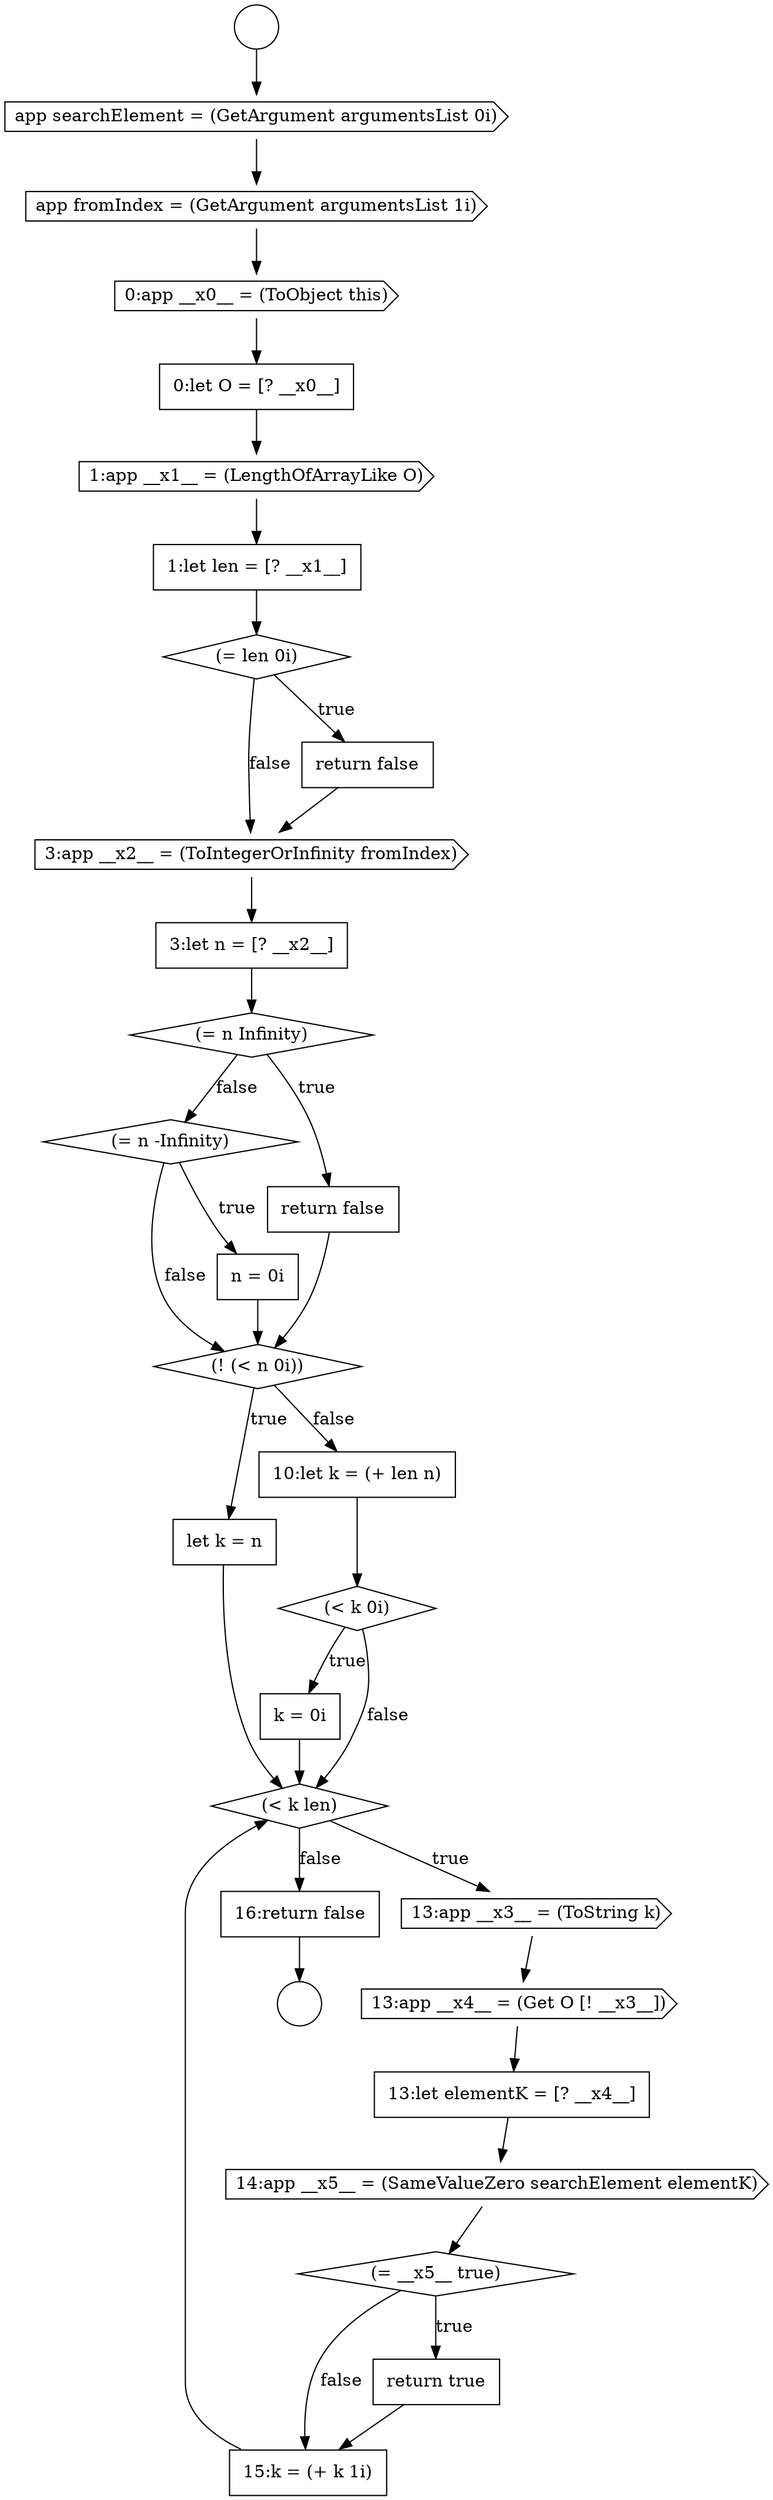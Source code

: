 digraph {
  node0 [shape=circle label=" " color="black" fillcolor="white" style=filled]
  node5 [shape=none, margin=0, label=<<font color="black">
    <table border="0" cellborder="1" cellspacing="0" cellpadding="10">
      <tr><td align="left">0:let O = [? __x0__]</td></tr>
    </table>
  </font>> color="black" fillcolor="white" style=filled]
  node10 [shape=cds, label=<<font color="black">3:app __x2__ = (ToIntegerOrInfinity fromIndex)</font>> color="black" fillcolor="white" style=filled]
  node14 [shape=diamond, label=<<font color="black">(= n -Infinity)</font>> color="black" fillcolor="white" style=filled]
  node1 [shape=circle label=" " color="black" fillcolor="white" style=filled]
  node6 [shape=cds, label=<<font color="black">1:app __x1__ = (LengthOfArrayLike O)</font>> color="black" fillcolor="white" style=filled]
  node9 [shape=none, margin=0, label=<<font color="black">
    <table border="0" cellborder="1" cellspacing="0" cellpadding="10">
      <tr><td align="left">return false</td></tr>
    </table>
  </font>> color="black" fillcolor="white" style=filled]
  node13 [shape=none, margin=0, label=<<font color="black">
    <table border="0" cellborder="1" cellspacing="0" cellpadding="10">
      <tr><td align="left">return false</td></tr>
    </table>
  </font>> color="black" fillcolor="white" style=filled]
  node2 [shape=cds, label=<<font color="black">app searchElement = (GetArgument argumentsList 0i)</font>> color="black" fillcolor="white" style=filled]
  node17 [shape=none, margin=0, label=<<font color="black">
    <table border="0" cellborder="1" cellspacing="0" cellpadding="10">
      <tr><td align="left">let k = n</td></tr>
    </table>
  </font>> color="black" fillcolor="white" style=filled]
  node12 [shape=diamond, label=<<font color="black">(= n Infinity)</font>> color="black" fillcolor="white" style=filled]
  node7 [shape=none, margin=0, label=<<font color="black">
    <table border="0" cellborder="1" cellspacing="0" cellpadding="10">
      <tr><td align="left">1:let len = [? __x1__]</td></tr>
    </table>
  </font>> color="black" fillcolor="white" style=filled]
  node3 [shape=cds, label=<<font color="black">app fromIndex = (GetArgument argumentsList 1i)</font>> color="black" fillcolor="white" style=filled]
  node18 [shape=none, margin=0, label=<<font color="black">
    <table border="0" cellborder="1" cellspacing="0" cellpadding="10">
      <tr><td align="left">10:let k = (+ len n)</td></tr>
    </table>
  </font>> color="black" fillcolor="white" style=filled]
  node16 [shape=diamond, label=<<font color="black">(! (&lt; n 0i))</font>> color="black" fillcolor="white" style=filled]
  node11 [shape=none, margin=0, label=<<font color="black">
    <table border="0" cellborder="1" cellspacing="0" cellpadding="10">
      <tr><td align="left">3:let n = [? __x2__]</td></tr>
    </table>
  </font>> color="black" fillcolor="white" style=filled]
  node8 [shape=diamond, label=<<font color="black">(= len 0i)</font>> color="black" fillcolor="white" style=filled]
  node19 [shape=diamond, label=<<font color="black">(&lt; k 0i)</font>> color="black" fillcolor="white" style=filled]
  node4 [shape=cds, label=<<font color="black">0:app __x0__ = (ToObject this)</font>> color="black" fillcolor="white" style=filled]
  node15 [shape=none, margin=0, label=<<font color="black">
    <table border="0" cellborder="1" cellspacing="0" cellpadding="10">
      <tr><td align="left">n = 0i</td></tr>
    </table>
  </font>> color="black" fillcolor="white" style=filled]
  node24 [shape=none, margin=0, label=<<font color="black">
    <table border="0" cellborder="1" cellspacing="0" cellpadding="10">
      <tr><td align="left">13:let elementK = [? __x4__]</td></tr>
    </table>
  </font>> color="black" fillcolor="white" style=filled]
  node25 [shape=cds, label=<<font color="black">14:app __x5__ = (SameValueZero searchElement elementK)</font>> color="black" fillcolor="white" style=filled]
  node20 [shape=none, margin=0, label=<<font color="black">
    <table border="0" cellborder="1" cellspacing="0" cellpadding="10">
      <tr><td align="left">k = 0i</td></tr>
    </table>
  </font>> color="black" fillcolor="white" style=filled]
  node29 [shape=none, margin=0, label=<<font color="black">
    <table border="0" cellborder="1" cellspacing="0" cellpadding="10">
      <tr><td align="left">16:return false</td></tr>
    </table>
  </font>> color="black" fillcolor="white" style=filled]
  node28 [shape=none, margin=0, label=<<font color="black">
    <table border="0" cellborder="1" cellspacing="0" cellpadding="10">
      <tr><td align="left">15:k = (+ k 1i)</td></tr>
    </table>
  </font>> color="black" fillcolor="white" style=filled]
  node21 [shape=diamond, label=<<font color="black">(&lt; k len)</font>> color="black" fillcolor="white" style=filled]
  node22 [shape=cds, label=<<font color="black">13:app __x3__ = (ToString k)</font>> color="black" fillcolor="white" style=filled]
  node27 [shape=none, margin=0, label=<<font color="black">
    <table border="0" cellborder="1" cellspacing="0" cellpadding="10">
      <tr><td align="left">return true</td></tr>
    </table>
  </font>> color="black" fillcolor="white" style=filled]
  node26 [shape=diamond, label=<<font color="black">(= __x5__ true)</font>> color="black" fillcolor="white" style=filled]
  node23 [shape=cds, label=<<font color="black">13:app __x4__ = (Get O [! __x3__])</font>> color="black" fillcolor="white" style=filled]
  node11 -> node12 [ color="black"]
  node9 -> node10 [ color="black"]
  node27 -> node28 [ color="black"]
  node23 -> node24 [ color="black"]
  node21 -> node22 [label=<<font color="black">true</font>> color="black"]
  node21 -> node29 [label=<<font color="black">false</font>> color="black"]
  node4 -> node5 [ color="black"]
  node25 -> node26 [ color="black"]
  node13 -> node16 [ color="black"]
  node29 -> node1 [ color="black"]
  node8 -> node9 [label=<<font color="black">true</font>> color="black"]
  node8 -> node10 [label=<<font color="black">false</font>> color="black"]
  node5 -> node6 [ color="black"]
  node3 -> node4 [ color="black"]
  node7 -> node8 [ color="black"]
  node28 -> node21 [ color="black"]
  node18 -> node19 [ color="black"]
  node26 -> node27 [label=<<font color="black">true</font>> color="black"]
  node26 -> node28 [label=<<font color="black">false</font>> color="black"]
  node17 -> node21 [ color="black"]
  node2 -> node3 [ color="black"]
  node15 -> node16 [ color="black"]
  node0 -> node2 [ color="black"]
  node19 -> node20 [label=<<font color="black">true</font>> color="black"]
  node19 -> node21 [label=<<font color="black">false</font>> color="black"]
  node22 -> node23 [ color="black"]
  node6 -> node7 [ color="black"]
  node10 -> node11 [ color="black"]
  node16 -> node17 [label=<<font color="black">true</font>> color="black"]
  node16 -> node18 [label=<<font color="black">false</font>> color="black"]
  node20 -> node21 [ color="black"]
  node24 -> node25 [ color="black"]
  node14 -> node15 [label=<<font color="black">true</font>> color="black"]
  node14 -> node16 [label=<<font color="black">false</font>> color="black"]
  node12 -> node13 [label=<<font color="black">true</font>> color="black"]
  node12 -> node14 [label=<<font color="black">false</font>> color="black"]
}
